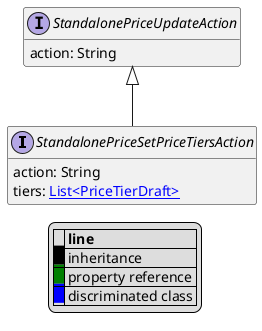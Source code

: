 @startuml

hide empty fields
hide empty methods
legend
|= |= line |
|<back:black>   </back>| inheritance |
|<back:green>   </back>| property reference |
|<back:blue>   </back>| discriminated class |
endlegend
interface StandalonePriceSetPriceTiersAction [[StandalonePriceSetPriceTiersAction.svg]] extends StandalonePriceUpdateAction {
    action: String
    tiers: [[PriceTierDraft.svg List<PriceTierDraft>]]
}
interface StandalonePriceUpdateAction [[StandalonePriceUpdateAction.svg]]  {
    action: String
}





@enduml
